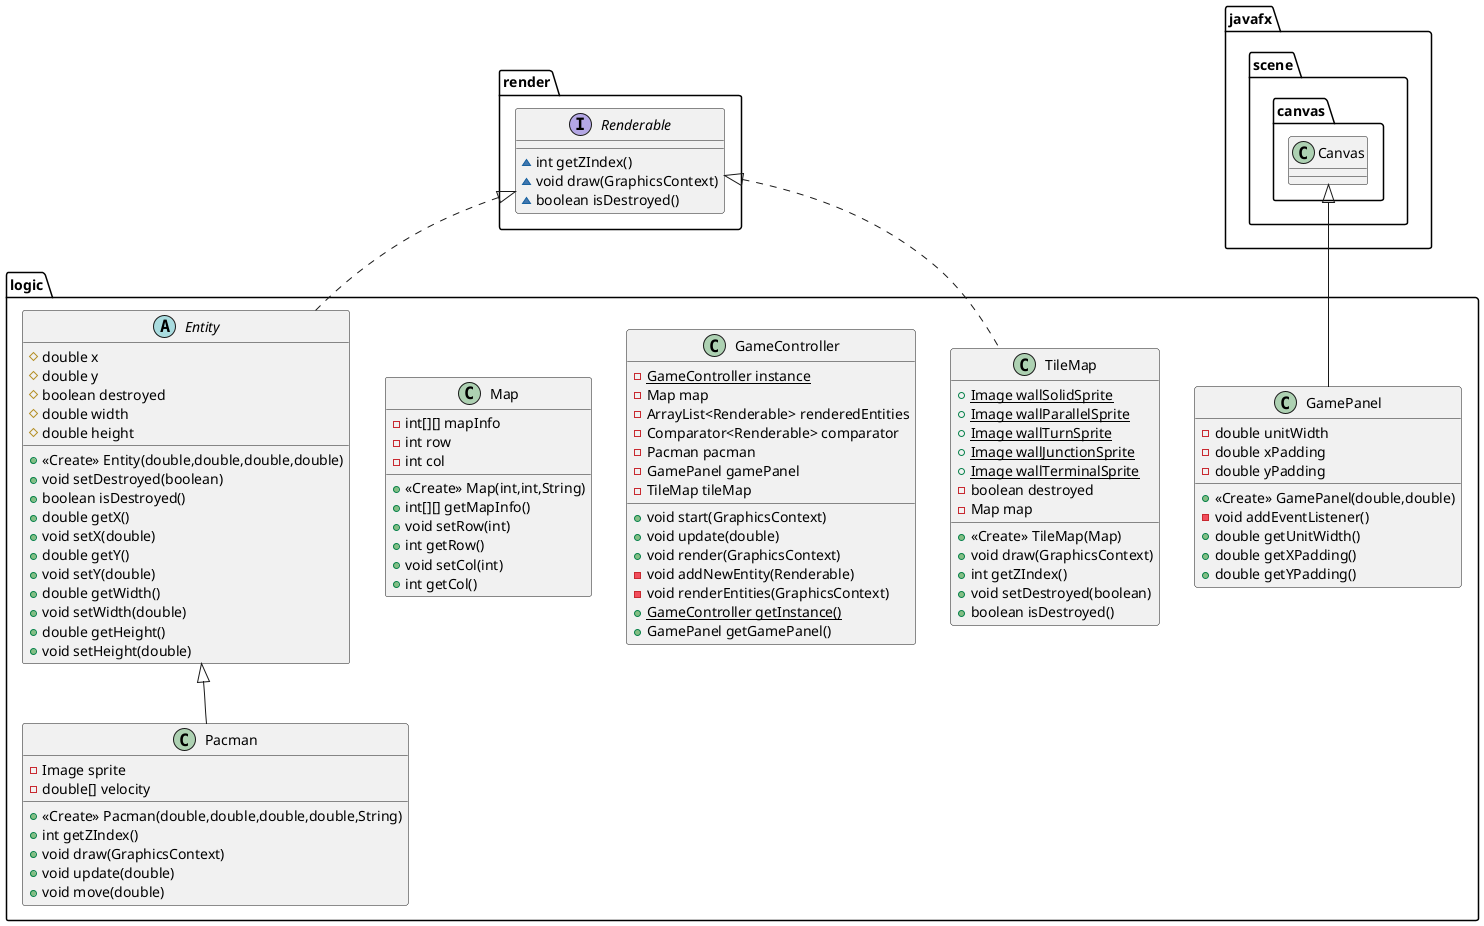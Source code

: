 @startuml
class logic.Pacman {
- Image sprite
- double[] velocity
+ <<Create>> Pacman(double,double,double,double,String)
+ int getZIndex()
+ void draw(GraphicsContext)
+ void update(double)
+ void move(double)
}
class logic.TileMap {
+ {static} Image wallSolidSprite
+ {static} Image wallParallelSprite
+ {static} Image wallTurnSprite
+ {static} Image wallJunctionSprite
+ {static} Image wallTerminalSprite
- boolean destroyed
- Map map
+ <<Create>> TileMap(Map)
+ void draw(GraphicsContext)
+ int getZIndex()
+ void setDestroyed(boolean)
+ boolean isDestroyed()
}
class logic.GamePanel {
- double unitWidth
- double xPadding
- double yPadding
+ <<Create>> GamePanel(double,double)
- void addEventListener()
+ double getUnitWidth()
+ double getXPadding()
+ double getYPadding()
}
interface render.Renderable {
~ int getZIndex()
~ void draw(GraphicsContext)
~ boolean isDestroyed()
}
class logic.GameController {
- {static} GameController instance
- Map map
- ArrayList<Renderable> renderedEntities
- Comparator<Renderable> comparator
- Pacman pacman
- GamePanel gamePanel
- TileMap tileMap
+ void start(GraphicsContext)
+ void update(double)
+ void render(GraphicsContext)
- void addNewEntity(Renderable)
- void renderEntities(GraphicsContext)
+ {static} GameController getInstance()
+ GamePanel getGamePanel()
}
class logic.Map {
- int[][] mapInfo
- int row
- int col
+ <<Create>> Map(int,int,String)
+ int[][] getMapInfo()
+ void setRow(int)
+ int getRow()
+ void setCol(int)
+ int getCol()
}
abstract class logic.Entity {
# double x
# double y
# boolean destroyed
# double width
# double height
+ <<Create>> Entity(double,double,double,double)
+ void setDestroyed(boolean)
+ boolean isDestroyed()
+ double getX()
+ void setX(double)
+ double getY()
+ void setY(double)
+ double getWidth()
+ void setWidth(double)
+ double getHeight()
+ void setHeight(double)
}


logic.Entity <|-- logic.Pacman
render.Renderable <|.. logic.TileMap
javafx.scene.canvas.Canvas <|-- logic.GamePanel
render.Renderable <|.. logic.Entity
@enduml
